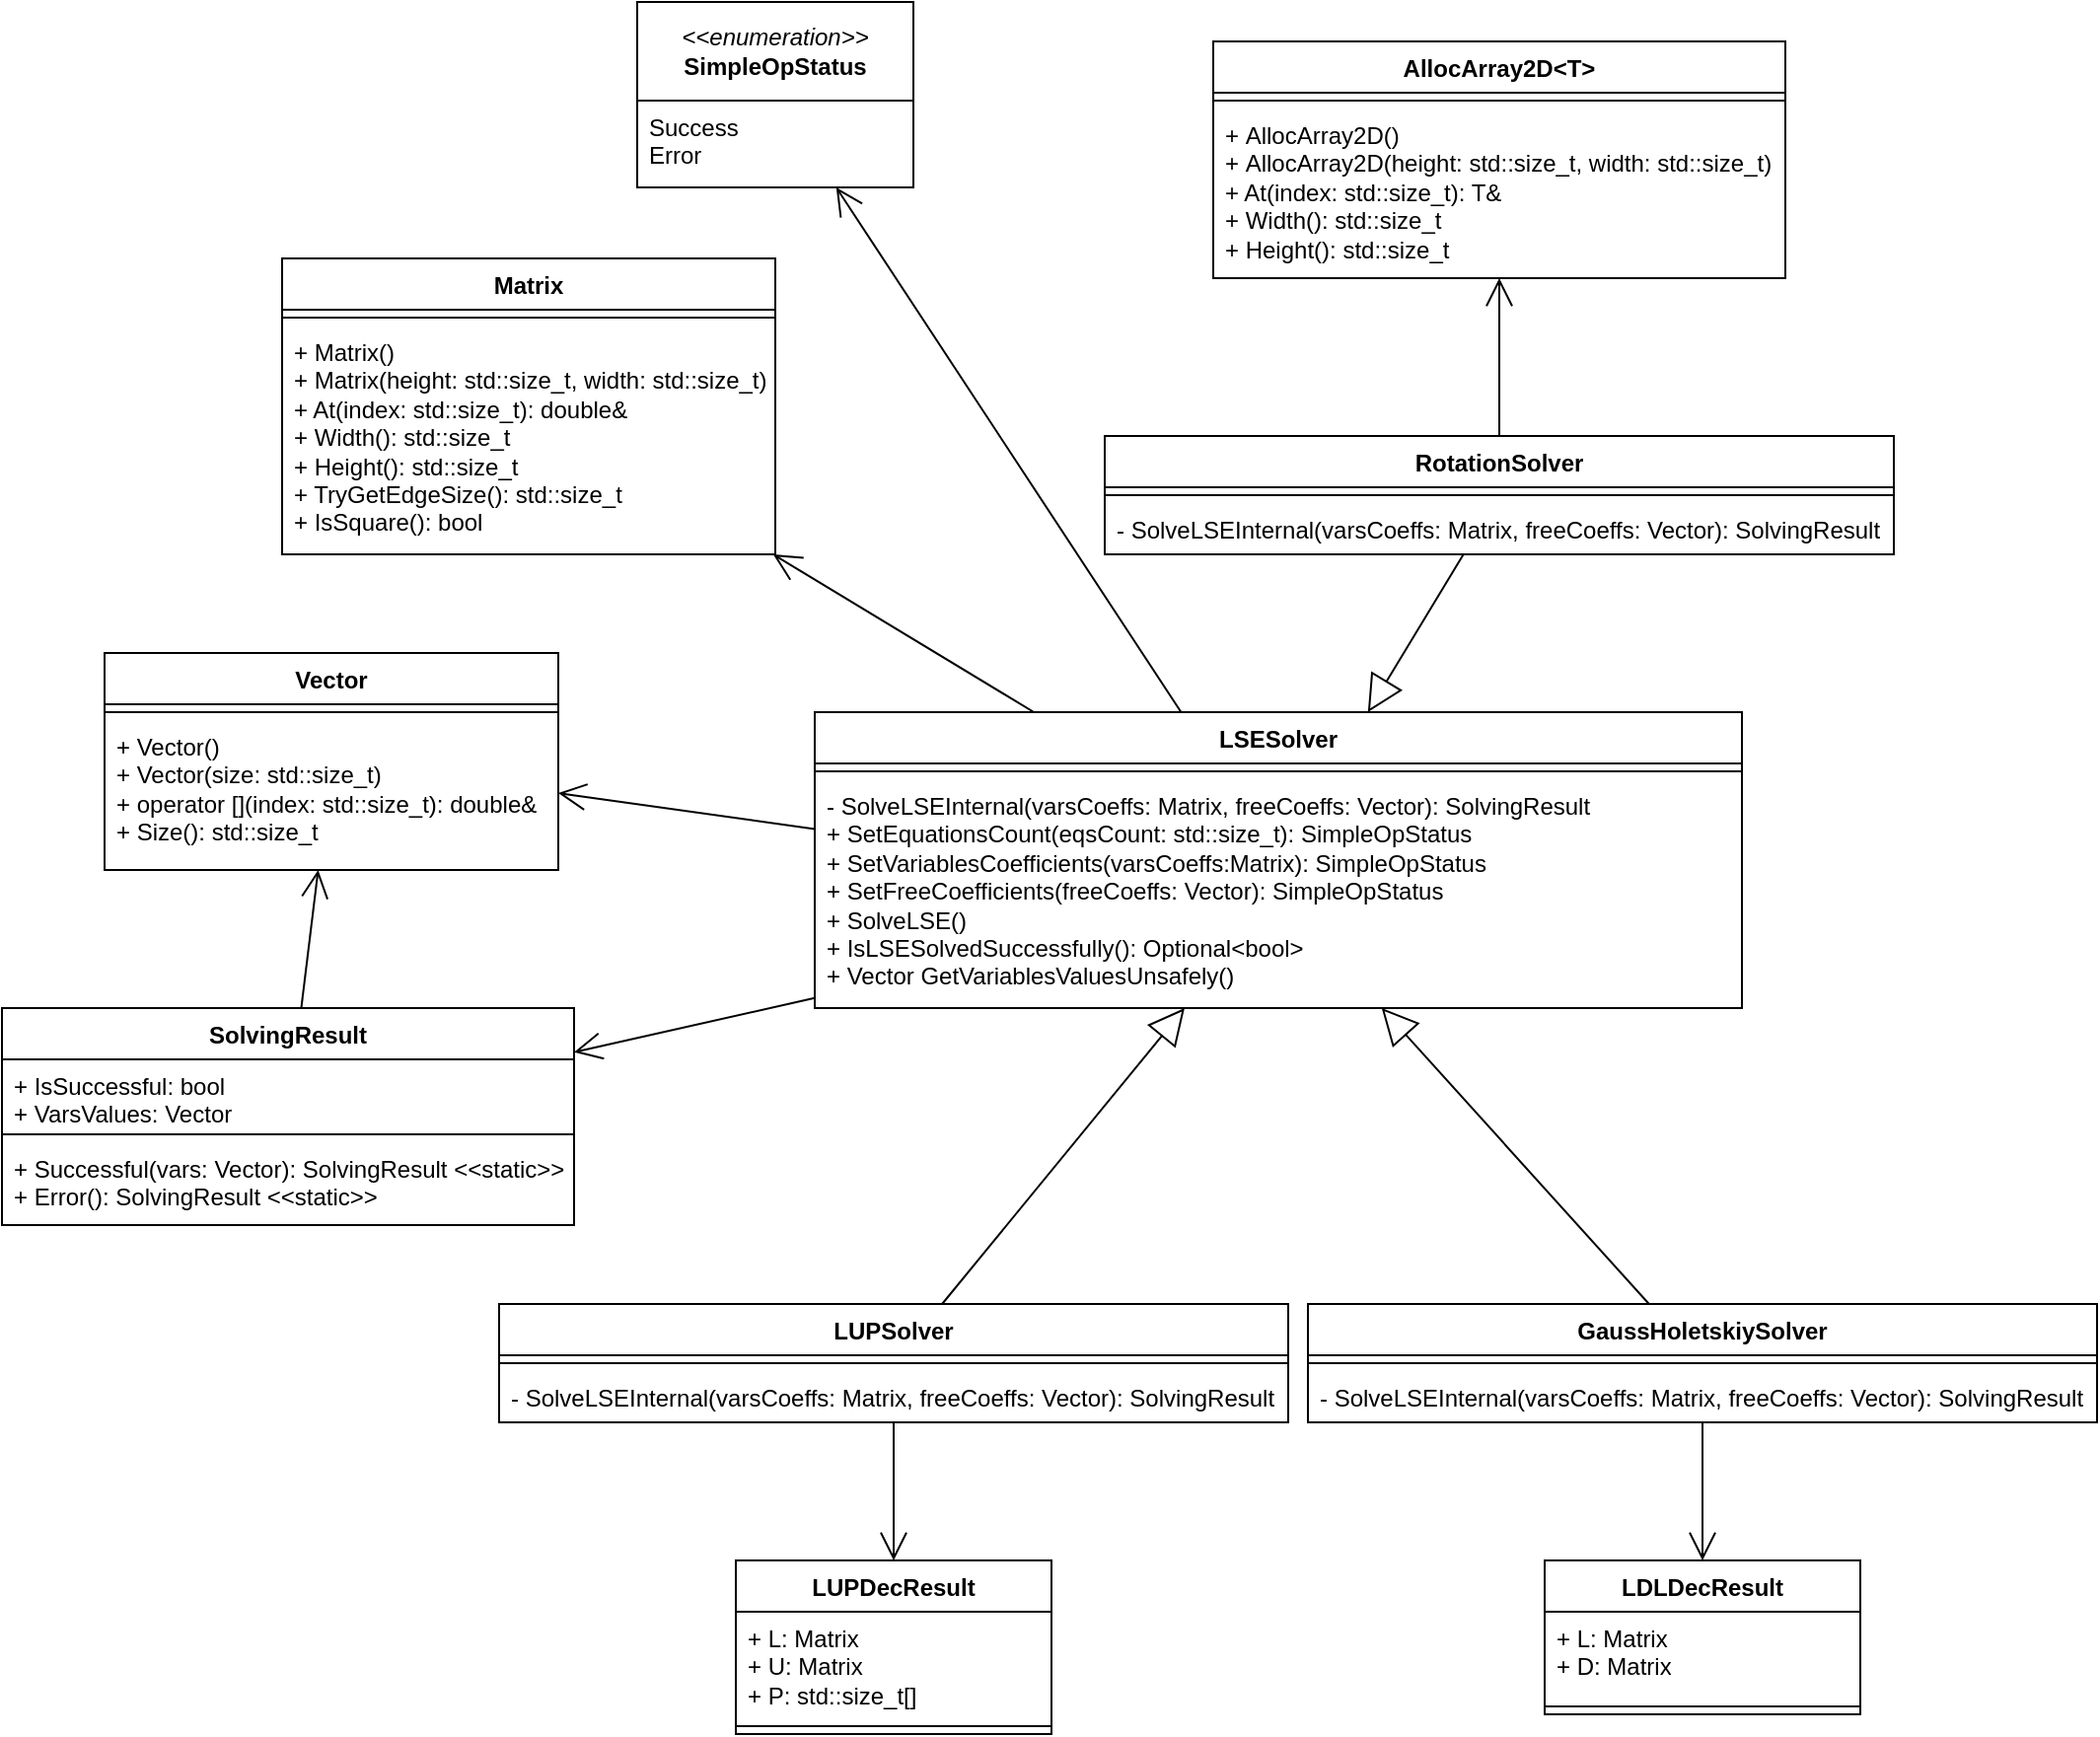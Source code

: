 <mxfile version="24.3.1" type="device">
  <diagram name="Страница — 1" id="pRm46EUK3Damx6KgUt9j">
    <mxGraphModel dx="3044" dy="2465" grid="1" gridSize="10" guides="1" tooltips="1" connect="1" arrows="1" fold="1" page="1" pageScale="1" pageWidth="827" pageHeight="1169" math="0" shadow="0">
      <root>
        <mxCell id="0" />
        <mxCell id="1" parent="0" />
        <mxCell id="1yn_UN11eEM6by03uNGn-5" value="SolvingResult" style="swimlane;fontStyle=1;align=center;verticalAlign=top;childLayout=stackLayout;horizontal=1;startSize=26;horizontalStack=0;resizeParent=1;resizeParentMax=0;resizeLast=0;collapsible=1;marginBottom=0;whiteSpace=wrap;html=1;" parent="1" vertex="1">
          <mxGeometry x="268" y="290" width="290" height="110" as="geometry" />
        </mxCell>
        <mxCell id="1yn_UN11eEM6by03uNGn-6" value="&lt;div&gt;+ IsSuccessful: bool&lt;/div&gt;&lt;div&gt;+ VarsValues: Vector&lt;br&gt;&lt;/div&gt;" style="text;strokeColor=none;fillColor=none;align=left;verticalAlign=top;spacingLeft=4;spacingRight=4;overflow=hidden;rotatable=0;points=[[0,0.5],[1,0.5]];portConstraint=eastwest;whiteSpace=wrap;html=1;" parent="1yn_UN11eEM6by03uNGn-5" vertex="1">
          <mxGeometry y="26" width="290" height="34" as="geometry" />
        </mxCell>
        <mxCell id="1yn_UN11eEM6by03uNGn-7" value="" style="line;strokeWidth=1;fillColor=none;align=left;verticalAlign=middle;spacingTop=-1;spacingLeft=3;spacingRight=3;rotatable=0;labelPosition=right;points=[];portConstraint=eastwest;strokeColor=inherit;" parent="1yn_UN11eEM6by03uNGn-5" vertex="1">
          <mxGeometry y="60" width="290" height="8" as="geometry" />
        </mxCell>
        <mxCell id="1yn_UN11eEM6by03uNGn-8" value="&lt;div&gt;+ Successful(vars: Vector):&amp;nbsp;SolvingResult &amp;lt;&amp;lt;static&amp;gt;&amp;gt;&lt;br&gt;&lt;/div&gt;&lt;div&gt;+ Error(): SolvingResult &amp;lt;&amp;lt;static&amp;gt;&amp;gt;&lt;/div&gt;" style="text;strokeColor=none;fillColor=none;align=left;verticalAlign=top;spacingLeft=4;spacingRight=4;overflow=hidden;rotatable=0;points=[[0,0.5],[1,0.5]];portConstraint=eastwest;whiteSpace=wrap;html=1;" parent="1yn_UN11eEM6by03uNGn-5" vertex="1">
          <mxGeometry y="68" width="290" height="42" as="geometry" />
        </mxCell>
        <mxCell id="1yn_UN11eEM6by03uNGn-9" value="Vector" style="swimlane;fontStyle=1;align=center;verticalAlign=top;childLayout=stackLayout;horizontal=1;startSize=26;horizontalStack=0;resizeParent=1;resizeParentMax=0;resizeLast=0;collapsible=1;marginBottom=0;whiteSpace=wrap;html=1;" parent="1" vertex="1">
          <mxGeometry x="320" y="110" width="230" height="110" as="geometry" />
        </mxCell>
        <mxCell id="1yn_UN11eEM6by03uNGn-11" value="" style="line;strokeWidth=1;fillColor=none;align=left;verticalAlign=middle;spacingTop=-1;spacingLeft=3;spacingRight=3;rotatable=0;labelPosition=right;points=[];portConstraint=eastwest;strokeColor=inherit;" parent="1yn_UN11eEM6by03uNGn-9" vertex="1">
          <mxGeometry y="26" width="230" height="8" as="geometry" />
        </mxCell>
        <mxCell id="1yn_UN11eEM6by03uNGn-12" value="&lt;div&gt;+ Vector()&lt;/div&gt;&lt;div&gt;+ Vector(size: std::size_t)&lt;/div&gt;&lt;div&gt;+ operator [](index: std::size_t): double&amp;amp;&lt;/div&gt;&lt;div&gt;+ Size(): std::size_t&lt;br&gt;&lt;/div&gt;" style="text;strokeColor=none;fillColor=none;align=left;verticalAlign=top;spacingLeft=4;spacingRight=4;overflow=hidden;rotatable=0;points=[[0,0.5],[1,0.5]];portConstraint=eastwest;whiteSpace=wrap;html=1;" parent="1yn_UN11eEM6by03uNGn-9" vertex="1">
          <mxGeometry y="34" width="230" height="76" as="geometry" />
        </mxCell>
        <mxCell id="1yn_UN11eEM6by03uNGn-13" value="Matrix" style="swimlane;fontStyle=1;align=center;verticalAlign=top;childLayout=stackLayout;horizontal=1;startSize=26;horizontalStack=0;resizeParent=1;resizeParentMax=0;resizeLast=0;collapsible=1;marginBottom=0;whiteSpace=wrap;html=1;" parent="1" vertex="1">
          <mxGeometry x="410" y="-90" width="250" height="150" as="geometry" />
        </mxCell>
        <mxCell id="1yn_UN11eEM6by03uNGn-14" value="" style="line;strokeWidth=1;fillColor=none;align=left;verticalAlign=middle;spacingTop=-1;spacingLeft=3;spacingRight=3;rotatable=0;labelPosition=right;points=[];portConstraint=eastwest;strokeColor=inherit;" parent="1yn_UN11eEM6by03uNGn-13" vertex="1">
          <mxGeometry y="26" width="250" height="8" as="geometry" />
        </mxCell>
        <mxCell id="1yn_UN11eEM6by03uNGn-15" value="&lt;div&gt;+ Matrix()&lt;/div&gt;&lt;div&gt;+&amp;nbsp;Matrix(height: std::size_t, width: std::size_t)&lt;/div&gt;&lt;div&gt;+ At(index: std::size_t): double&amp;amp;&lt;/div&gt;&lt;div&gt;+ Width(): std::size_t&lt;/div&gt;&lt;div&gt;+ Height(): std::size_t&lt;/div&gt;&lt;div&gt;+ TryGetEdgeSize(): std::size_t&lt;/div&gt;&lt;div&gt;+ IsSquare(): bool&lt;/div&gt;" style="text;strokeColor=none;fillColor=none;align=left;verticalAlign=top;spacingLeft=4;spacingRight=4;overflow=hidden;rotatable=0;points=[[0,0.5],[1,0.5]];portConstraint=eastwest;whiteSpace=wrap;html=1;" parent="1yn_UN11eEM6by03uNGn-13" vertex="1">
          <mxGeometry y="34" width="250" height="116" as="geometry" />
        </mxCell>
        <mxCell id="6-GUUWZj6aCAD4B4Y2FK-1" value="AllocArray2D&amp;lt;T&amp;gt;" style="swimlane;fontStyle=1;align=center;verticalAlign=top;childLayout=stackLayout;horizontal=1;startSize=26;horizontalStack=0;resizeParent=1;resizeParentMax=0;resizeLast=0;collapsible=1;marginBottom=0;whiteSpace=wrap;html=1;" parent="1" vertex="1">
          <mxGeometry x="882" y="-200" width="290" height="120" as="geometry" />
        </mxCell>
        <mxCell id="6-GUUWZj6aCAD4B4Y2FK-2" value="" style="line;strokeWidth=1;fillColor=none;align=left;verticalAlign=middle;spacingTop=-1;spacingLeft=3;spacingRight=3;rotatable=0;labelPosition=right;points=[];portConstraint=eastwest;strokeColor=inherit;" parent="6-GUUWZj6aCAD4B4Y2FK-1" vertex="1">
          <mxGeometry y="26" width="290" height="8" as="geometry" />
        </mxCell>
        <mxCell id="6-GUUWZj6aCAD4B4Y2FK-3" value="&lt;div&gt;+&amp;nbsp;AllocArray2D()&lt;/div&gt;&lt;div&gt;+&amp;nbsp;AllocArray2D(height: std::size_t, width: std::size_t)&lt;/div&gt;&lt;div&gt;+ At(index: std::size_t): T&amp;amp;&lt;/div&gt;&lt;div&gt;+ Width(): std::size_t&lt;/div&gt;&lt;div&gt;+ Height(): std::size_t&lt;/div&gt;" style="text;strokeColor=none;fillColor=none;align=left;verticalAlign=top;spacingLeft=4;spacingRight=4;overflow=hidden;rotatable=0;points=[[0,0.5],[1,0.5]];portConstraint=eastwest;whiteSpace=wrap;html=1;" parent="6-GUUWZj6aCAD4B4Y2FK-1" vertex="1">
          <mxGeometry y="34" width="290" height="86" as="geometry" />
        </mxCell>
        <mxCell id="6-GUUWZj6aCAD4B4Y2FK-5" value="&lt;div&gt;&lt;i&gt;&amp;lt;&amp;lt;enumeration&amp;gt;&amp;gt;&lt;/i&gt;&lt;br&gt;&lt;/div&gt;&lt;div&gt;&lt;b&gt;SimpleOpStatus&lt;/b&gt;&lt;/div&gt;" style="swimlane;fontStyle=0;childLayout=stackLayout;horizontal=1;startSize=50;fillColor=none;horizontalStack=0;resizeParent=1;resizeParentMax=0;resizeLast=0;collapsible=1;marginBottom=0;whiteSpace=wrap;html=1;" parent="1" vertex="1">
          <mxGeometry x="590" y="-220" width="140" height="94" as="geometry">
            <mxRectangle x="400" y="40" width="130" height="50" as="alternateBounds" />
          </mxGeometry>
        </mxCell>
        <mxCell id="6-GUUWZj6aCAD4B4Y2FK-6" value="&lt;div&gt;Success&lt;/div&gt;&lt;div&gt;Error&lt;br&gt;&lt;/div&gt;" style="text;strokeColor=none;fillColor=none;align=left;verticalAlign=top;spacingLeft=4;spacingRight=4;overflow=hidden;rotatable=0;points=[[0,0.5],[1,0.5]];portConstraint=eastwest;whiteSpace=wrap;html=1;" parent="6-GUUWZj6aCAD4B4Y2FK-5" vertex="1">
          <mxGeometry y="50" width="140" height="44" as="geometry" />
        </mxCell>
        <mxCell id="6-GUUWZj6aCAD4B4Y2FK-9" value="LSESolver" style="swimlane;fontStyle=1;align=center;verticalAlign=top;childLayout=stackLayout;horizontal=1;startSize=26;horizontalStack=0;resizeParent=1;resizeParentMax=0;resizeLast=0;collapsible=1;marginBottom=0;whiteSpace=wrap;html=1;" parent="1" vertex="1">
          <mxGeometry x="680" y="140" width="470" height="150" as="geometry" />
        </mxCell>
        <mxCell id="6-GUUWZj6aCAD4B4Y2FK-11" value="" style="line;strokeWidth=1;fillColor=none;align=left;verticalAlign=middle;spacingTop=-1;spacingLeft=3;spacingRight=3;rotatable=0;labelPosition=right;points=[];portConstraint=eastwest;strokeColor=inherit;" parent="6-GUUWZj6aCAD4B4Y2FK-9" vertex="1">
          <mxGeometry y="26" width="470" height="8" as="geometry" />
        </mxCell>
        <mxCell id="6-GUUWZj6aCAD4B4Y2FK-12" value="&lt;div&gt;&lt;div&gt;- SolveLSEInternal(varsCoeffs: Matrix, freeCoeffs: Vector): SolvingResult&lt;br&gt;&lt;/div&gt;&lt;/div&gt;&lt;div&gt;+ SetEquationsCount(eqsCount: std::size_t): SimpleOpStatus&lt;/div&gt;&lt;div&gt;&lt;div&gt;+  SetVariablesCoefficients(varsCoeffs:Matrix): SimpleOpStatus&lt;/div&gt;&lt;div&gt;&lt;div&gt;+ SetFreeCoefficients(freeCoeffs: Vector): SimpleOpStatus&lt;/div&gt;&lt;div&gt;&lt;div&gt;+ SolveLSE()&lt;/div&gt;&lt;div&gt;+ IsLSESolvedSuccessfully(): Optional&amp;lt;bool&amp;gt;&lt;/div&gt;&lt;div&gt;+ Vector GetVariablesValuesUnsafely()&lt;/div&gt;&lt;/div&gt;&lt;/div&gt;&lt;/div&gt;" style="text;strokeColor=none;fillColor=none;align=left;verticalAlign=top;spacingLeft=4;spacingRight=4;overflow=hidden;rotatable=0;points=[[0,0.5],[1,0.5]];portConstraint=eastwest;whiteSpace=wrap;html=1;" parent="6-GUUWZj6aCAD4B4Y2FK-9" vertex="1">
          <mxGeometry y="34" width="470" height="116" as="geometry" />
        </mxCell>
        <mxCell id="6-GUUWZj6aCAD4B4Y2FK-13" value="LUPSolver" style="swimlane;fontStyle=1;align=center;verticalAlign=top;childLayout=stackLayout;horizontal=1;startSize=26;horizontalStack=0;resizeParent=1;resizeParentMax=0;resizeLast=0;collapsible=1;marginBottom=0;whiteSpace=wrap;html=1;" parent="1" vertex="1">
          <mxGeometry x="520" y="440" width="400" height="60" as="geometry" />
        </mxCell>
        <mxCell id="6-GUUWZj6aCAD4B4Y2FK-15" value="" style="line;strokeWidth=1;fillColor=none;align=left;verticalAlign=middle;spacingTop=-1;spacingLeft=3;spacingRight=3;rotatable=0;labelPosition=right;points=[];portConstraint=eastwest;strokeColor=inherit;" parent="6-GUUWZj6aCAD4B4Y2FK-13" vertex="1">
          <mxGeometry y="26" width="400" height="8" as="geometry" />
        </mxCell>
        <mxCell id="6-GUUWZj6aCAD4B4Y2FK-16" value="- SolveLSEInternal(varsCoeffs: Matrix, freeCoeffs: Vector): SolvingResult" style="text;strokeColor=none;fillColor=none;align=left;verticalAlign=top;spacingLeft=4;spacingRight=4;overflow=hidden;rotatable=0;points=[[0,0.5],[1,0.5]];portConstraint=eastwest;whiteSpace=wrap;html=1;" parent="6-GUUWZj6aCAD4B4Y2FK-13" vertex="1">
          <mxGeometry y="34" width="400" height="26" as="geometry" />
        </mxCell>
        <mxCell id="6-GUUWZj6aCAD4B4Y2FK-17" value="GaussHoletskiySolver" style="swimlane;fontStyle=1;align=center;verticalAlign=top;childLayout=stackLayout;horizontal=1;startSize=26;horizontalStack=0;resizeParent=1;resizeParentMax=0;resizeLast=0;collapsible=1;marginBottom=0;whiteSpace=wrap;html=1;" parent="1" vertex="1">
          <mxGeometry x="930" y="440" width="400" height="60" as="geometry" />
        </mxCell>
        <mxCell id="6-GUUWZj6aCAD4B4Y2FK-18" value="" style="line;strokeWidth=1;fillColor=none;align=left;verticalAlign=middle;spacingTop=-1;spacingLeft=3;spacingRight=3;rotatable=0;labelPosition=right;points=[];portConstraint=eastwest;strokeColor=inherit;" parent="6-GUUWZj6aCAD4B4Y2FK-17" vertex="1">
          <mxGeometry y="26" width="400" height="8" as="geometry" />
        </mxCell>
        <mxCell id="6-GUUWZj6aCAD4B4Y2FK-19" value="- SolveLSEInternal(varsCoeffs: Matrix, freeCoeffs: Vector): SolvingResult" style="text;strokeColor=none;fillColor=none;align=left;verticalAlign=top;spacingLeft=4;spacingRight=4;overflow=hidden;rotatable=0;points=[[0,0.5],[1,0.5]];portConstraint=eastwest;whiteSpace=wrap;html=1;" parent="6-GUUWZj6aCAD4B4Y2FK-17" vertex="1">
          <mxGeometry y="34" width="400" height="26" as="geometry" />
        </mxCell>
        <mxCell id="6-GUUWZj6aCAD4B4Y2FK-20" value="RotationSolver" style="swimlane;fontStyle=1;align=center;verticalAlign=top;childLayout=stackLayout;horizontal=1;startSize=26;horizontalStack=0;resizeParent=1;resizeParentMax=0;resizeLast=0;collapsible=1;marginBottom=0;whiteSpace=wrap;html=1;" parent="1" vertex="1">
          <mxGeometry x="827" width="400" height="60" as="geometry" />
        </mxCell>
        <mxCell id="6-GUUWZj6aCAD4B4Y2FK-21" value="" style="line;strokeWidth=1;fillColor=none;align=left;verticalAlign=middle;spacingTop=-1;spacingLeft=3;spacingRight=3;rotatable=0;labelPosition=right;points=[];portConstraint=eastwest;strokeColor=inherit;" parent="6-GUUWZj6aCAD4B4Y2FK-20" vertex="1">
          <mxGeometry y="26" width="400" height="8" as="geometry" />
        </mxCell>
        <mxCell id="6-GUUWZj6aCAD4B4Y2FK-22" value="- SolveLSEInternal(varsCoeffs: Matrix, freeCoeffs: Vector): SolvingResult" style="text;strokeColor=none;fillColor=none;align=left;verticalAlign=top;spacingLeft=4;spacingRight=4;overflow=hidden;rotatable=0;points=[[0,0.5],[1,0.5]];portConstraint=eastwest;whiteSpace=wrap;html=1;" parent="6-GUUWZj6aCAD4B4Y2FK-20" vertex="1">
          <mxGeometry y="34" width="400" height="26" as="geometry" />
        </mxCell>
        <mxCell id="6-GUUWZj6aCAD4B4Y2FK-26" value="LUPDecResult" style="swimlane;fontStyle=1;align=center;verticalAlign=top;childLayout=stackLayout;horizontal=1;startSize=26;horizontalStack=0;resizeParent=1;resizeParentMax=0;resizeLast=0;collapsible=1;marginBottom=0;whiteSpace=wrap;html=1;" parent="1" vertex="1">
          <mxGeometry x="640" y="570" width="160" height="88" as="geometry" />
        </mxCell>
        <mxCell id="6-GUUWZj6aCAD4B4Y2FK-27" value="&lt;div&gt;+ L: Matrix&lt;/div&gt;&lt;div&gt;+ U: Matrix&lt;/div&gt;&lt;div&gt;+ P: std::size_t[]&lt;br&gt;&lt;/div&gt;" style="text;strokeColor=none;fillColor=none;align=left;verticalAlign=top;spacingLeft=4;spacingRight=4;overflow=hidden;rotatable=0;points=[[0,0.5],[1,0.5]];portConstraint=eastwest;whiteSpace=wrap;html=1;" parent="6-GUUWZj6aCAD4B4Y2FK-26" vertex="1">
          <mxGeometry y="26" width="160" height="54" as="geometry" />
        </mxCell>
        <mxCell id="6-GUUWZj6aCAD4B4Y2FK-28" value="" style="line;strokeWidth=1;fillColor=none;align=left;verticalAlign=middle;spacingTop=-1;spacingLeft=3;spacingRight=3;rotatable=0;labelPosition=right;points=[];portConstraint=eastwest;strokeColor=inherit;" parent="6-GUUWZj6aCAD4B4Y2FK-26" vertex="1">
          <mxGeometry y="80" width="160" height="8" as="geometry" />
        </mxCell>
        <mxCell id="6-GUUWZj6aCAD4B4Y2FK-30" value="LDLDecResult" style="swimlane;fontStyle=1;align=center;verticalAlign=top;childLayout=stackLayout;horizontal=1;startSize=26;horizontalStack=0;resizeParent=1;resizeParentMax=0;resizeLast=0;collapsible=1;marginBottom=0;whiteSpace=wrap;html=1;" parent="1" vertex="1">
          <mxGeometry x="1050" y="570" width="160" height="78" as="geometry" />
        </mxCell>
        <mxCell id="6-GUUWZj6aCAD4B4Y2FK-31" value="&lt;div&gt;+ L: Matrix&lt;/div&gt;&lt;div&gt;+ D: Matrix&lt;br&gt;&lt;/div&gt;" style="text;strokeColor=none;fillColor=none;align=left;verticalAlign=top;spacingLeft=4;spacingRight=4;overflow=hidden;rotatable=0;points=[[0,0.5],[1,0.5]];portConstraint=eastwest;whiteSpace=wrap;html=1;" parent="6-GUUWZj6aCAD4B4Y2FK-30" vertex="1">
          <mxGeometry y="26" width="160" height="44" as="geometry" />
        </mxCell>
        <mxCell id="6-GUUWZj6aCAD4B4Y2FK-32" value="" style="line;strokeWidth=1;fillColor=none;align=left;verticalAlign=middle;spacingTop=-1;spacingLeft=3;spacingRight=3;rotatable=0;labelPosition=right;points=[];portConstraint=eastwest;strokeColor=inherit;" parent="6-GUUWZj6aCAD4B4Y2FK-30" vertex="1">
          <mxGeometry y="70" width="160" height="8" as="geometry" />
        </mxCell>
        <mxCell id="6-GUUWZj6aCAD4B4Y2FK-35" value="" style="endArrow=block;endSize=16;endFill=0;html=1;rounded=0;" parent="1" source="6-GUUWZj6aCAD4B4Y2FK-13" target="6-GUUWZj6aCAD4B4Y2FK-12" edge="1">
          <mxGeometry width="160" relative="1" as="geometry">
            <mxPoint x="759.995" y="360" as="sourcePoint" />
            <mxPoint x="846.388" y="290" as="targetPoint" />
          </mxGeometry>
        </mxCell>
        <mxCell id="6-GUUWZj6aCAD4B4Y2FK-36" value="" style="endArrow=block;endSize=16;endFill=0;html=1;rounded=0;" parent="1" source="6-GUUWZj6aCAD4B4Y2FK-17" target="6-GUUWZj6aCAD4B4Y2FK-12" edge="1">
          <mxGeometry width="160" relative="1" as="geometry">
            <mxPoint x="767" y="370" as="sourcePoint" />
            <mxPoint x="853" y="300" as="targetPoint" />
          </mxGeometry>
        </mxCell>
        <mxCell id="6-GUUWZj6aCAD4B4Y2FK-37" value="" style="endArrow=block;endSize=16;endFill=0;html=1;rounded=0;" parent="1" source="6-GUUWZj6aCAD4B4Y2FK-20" target="6-GUUWZj6aCAD4B4Y2FK-9" edge="1">
          <mxGeometry width="160" relative="1" as="geometry">
            <mxPoint x="767" y="370" as="sourcePoint" />
            <mxPoint x="853" y="300" as="targetPoint" />
          </mxGeometry>
        </mxCell>
        <mxCell id="6-GUUWZj6aCAD4B4Y2FK-39" value="" style="endArrow=open;endFill=1;endSize=12;html=1;rounded=0;" parent="1" source="6-GUUWZj6aCAD4B4Y2FK-20" target="6-GUUWZj6aCAD4B4Y2FK-3" edge="1">
          <mxGeometry width="160" relative="1" as="geometry">
            <mxPoint x="730" y="110" as="sourcePoint" />
            <mxPoint x="890" y="110" as="targetPoint" />
          </mxGeometry>
        </mxCell>
        <mxCell id="6-GUUWZj6aCAD4B4Y2FK-40" value="" style="endArrow=open;endFill=1;endSize=12;html=1;rounded=0;" parent="1" source="6-GUUWZj6aCAD4B4Y2FK-16" target="6-GUUWZj6aCAD4B4Y2FK-26" edge="1">
          <mxGeometry width="160" relative="1" as="geometry">
            <mxPoint x="810" y="560" as="sourcePoint" />
            <mxPoint x="970" y="560" as="targetPoint" />
          </mxGeometry>
        </mxCell>
        <mxCell id="6-GUUWZj6aCAD4B4Y2FK-41" value="" style="endArrow=open;endFill=1;endSize=12;html=1;rounded=0;" parent="1" source="6-GUUWZj6aCAD4B4Y2FK-17" target="6-GUUWZj6aCAD4B4Y2FK-30" edge="1">
          <mxGeometry width="160" relative="1" as="geometry">
            <mxPoint x="810" y="560" as="sourcePoint" />
            <mxPoint x="970" y="560" as="targetPoint" />
          </mxGeometry>
        </mxCell>
        <mxCell id="6-GUUWZj6aCAD4B4Y2FK-42" value="" style="endArrow=open;endFill=1;endSize=12;html=1;rounded=0;" parent="1" source="6-GUUWZj6aCAD4B4Y2FK-12" target="1yn_UN11eEM6by03uNGn-5" edge="1">
          <mxGeometry width="160" relative="1" as="geometry">
            <mxPoint x="560" y="220" as="sourcePoint" />
            <mxPoint x="720" y="220" as="targetPoint" />
          </mxGeometry>
        </mxCell>
        <mxCell id="6-GUUWZj6aCAD4B4Y2FK-43" value="" style="endArrow=open;endFill=1;endSize=12;html=1;rounded=0;" parent="1" source="6-GUUWZj6aCAD4B4Y2FK-12" target="1yn_UN11eEM6by03uNGn-9" edge="1">
          <mxGeometry width="160" relative="1" as="geometry">
            <mxPoint x="500" y="310" as="sourcePoint" />
            <mxPoint x="660" y="310" as="targetPoint" />
          </mxGeometry>
        </mxCell>
        <mxCell id="6-GUUWZj6aCAD4B4Y2FK-44" value="" style="endArrow=open;endFill=1;endSize=12;html=1;rounded=0;" parent="1" source="6-GUUWZj6aCAD4B4Y2FK-9" target="1yn_UN11eEM6by03uNGn-13" edge="1">
          <mxGeometry width="160" relative="1" as="geometry">
            <mxPoint x="530" y="120" as="sourcePoint" />
            <mxPoint x="690" y="120" as="targetPoint" />
          </mxGeometry>
        </mxCell>
        <mxCell id="6-GUUWZj6aCAD4B4Y2FK-45" value="" style="endArrow=open;endFill=1;endSize=12;html=1;rounded=0;" parent="1" source="6-GUUWZj6aCAD4B4Y2FK-9" target="6-GUUWZj6aCAD4B4Y2FK-5" edge="1">
          <mxGeometry width="160" relative="1" as="geometry">
            <mxPoint x="510" y="120" as="sourcePoint" />
            <mxPoint x="670" y="120" as="targetPoint" />
          </mxGeometry>
        </mxCell>
        <mxCell id="6-GUUWZj6aCAD4B4Y2FK-46" value="" style="endArrow=open;endFill=1;endSize=12;html=1;rounded=0;" parent="1" source="1yn_UN11eEM6by03uNGn-5" target="1yn_UN11eEM6by03uNGn-9" edge="1">
          <mxGeometry width="160" relative="1" as="geometry">
            <mxPoint x="220" y="350" as="sourcePoint" />
            <mxPoint x="310" y="250" as="targetPoint" />
          </mxGeometry>
        </mxCell>
      </root>
    </mxGraphModel>
  </diagram>
</mxfile>
